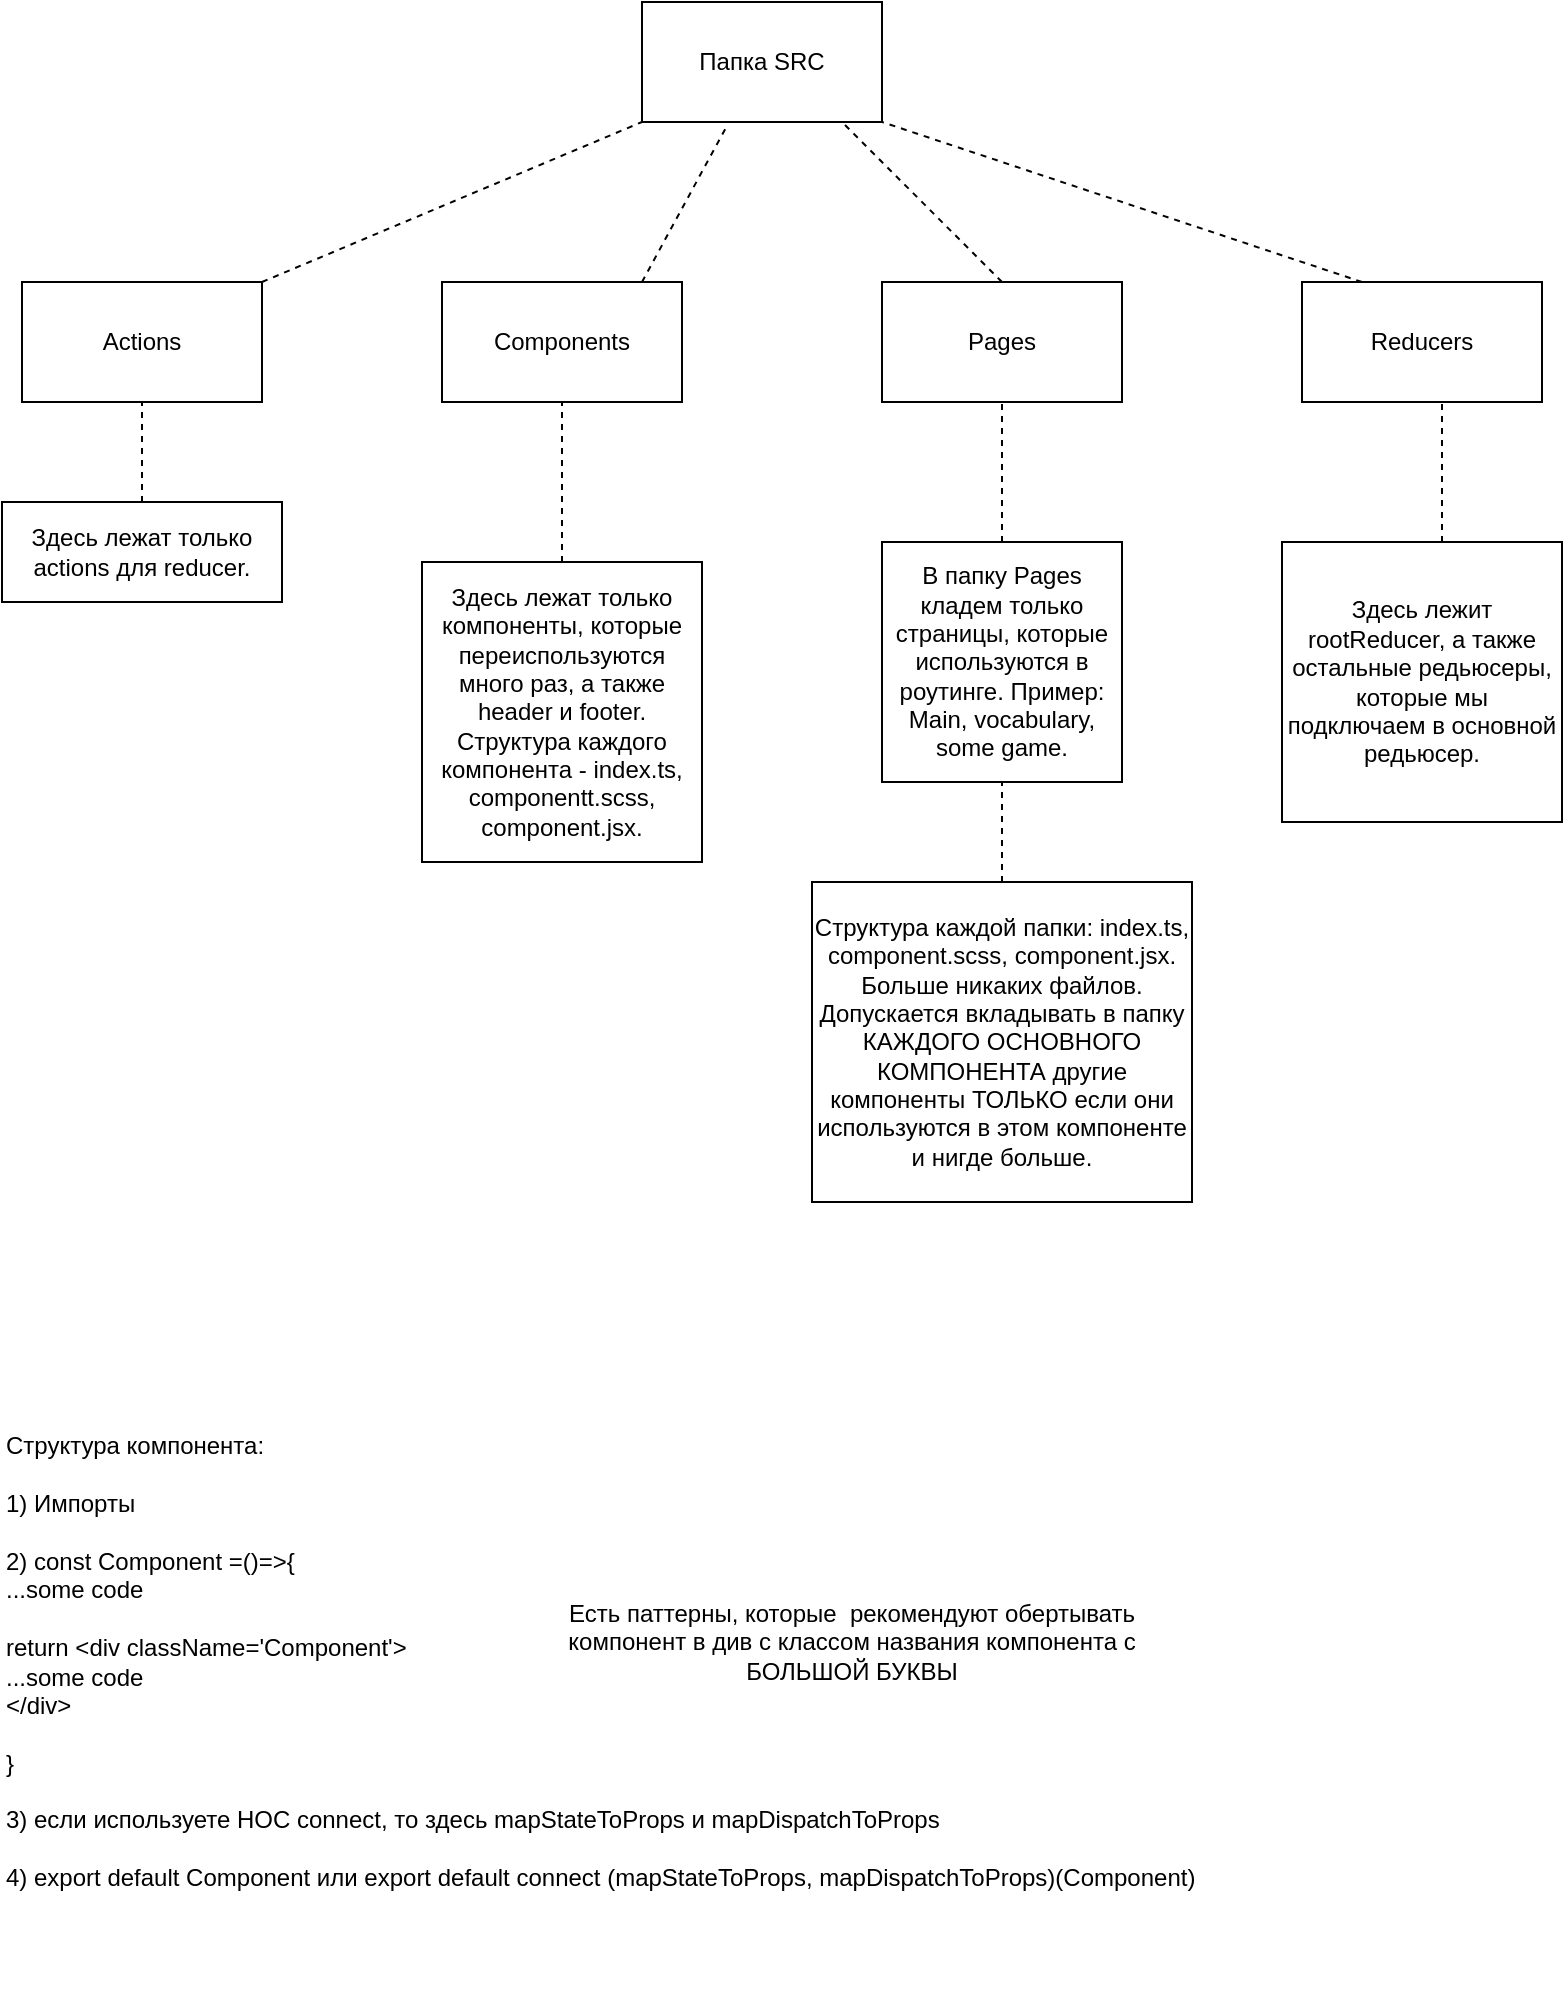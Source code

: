 <mxfile version="14.4.9" type="github">
  <diagram id="Ji3kZqEXvKOx1DbVgN0D" name="Page-1">
    <mxGraphModel dx="1113" dy="606" grid="1" gridSize="10" guides="1" tooltips="1" connect="1" arrows="1" fold="1" page="1" pageScale="1" pageWidth="827" pageHeight="1169" math="0" shadow="0">
      <root>
        <mxCell id="0" />
        <mxCell id="1" parent="0" />
        <mxCell id="-CJGJMhbpOC7MlB_--XY-1" value="Actions" style="rounded=0;whiteSpace=wrap;html=1;" vertex="1" parent="1">
          <mxGeometry x="40" y="260" width="120" height="60" as="geometry" />
        </mxCell>
        <mxCell id="-CJGJMhbpOC7MlB_--XY-2" value="Папка SRC" style="rounded=0;whiteSpace=wrap;html=1;" vertex="1" parent="1">
          <mxGeometry x="350" y="120" width="120" height="60" as="geometry" />
        </mxCell>
        <mxCell id="-CJGJMhbpOC7MlB_--XY-4" value="" style="endArrow=none;dashed=1;html=1;entryX=0;entryY=1;entryDx=0;entryDy=0;" edge="1" parent="1" target="-CJGJMhbpOC7MlB_--XY-2">
          <mxGeometry width="50" height="50" relative="1" as="geometry">
            <mxPoint x="160" y="260" as="sourcePoint" />
            <mxPoint x="210" y="210" as="targetPoint" />
          </mxGeometry>
        </mxCell>
        <mxCell id="-CJGJMhbpOC7MlB_--XY-5" value="Components" style="rounded=0;whiteSpace=wrap;html=1;" vertex="1" parent="1">
          <mxGeometry x="250" y="260" width="120" height="60" as="geometry" />
        </mxCell>
        <mxCell id="-CJGJMhbpOC7MlB_--XY-6" value="Pages" style="rounded=0;whiteSpace=wrap;html=1;" vertex="1" parent="1">
          <mxGeometry x="470" y="260" width="120" height="60" as="geometry" />
        </mxCell>
        <mxCell id="-CJGJMhbpOC7MlB_--XY-7" value="Reducers" style="rounded=0;whiteSpace=wrap;html=1;" vertex="1" parent="1">
          <mxGeometry x="680" y="260" width="120" height="60" as="geometry" />
        </mxCell>
        <mxCell id="-CJGJMhbpOC7MlB_--XY-8" value="" style="endArrow=none;dashed=1;html=1;entryX=0.358;entryY=1.017;entryDx=0;entryDy=0;entryPerimeter=0;" edge="1" parent="1" target="-CJGJMhbpOC7MlB_--XY-2">
          <mxGeometry width="50" height="50" relative="1" as="geometry">
            <mxPoint x="350" y="260" as="sourcePoint" />
            <mxPoint x="400" y="210" as="targetPoint" />
          </mxGeometry>
        </mxCell>
        <mxCell id="-CJGJMhbpOC7MlB_--XY-10" value="" style="endArrow=none;dashed=1;html=1;exitX=0.5;exitY=0;exitDx=0;exitDy=0;" edge="1" parent="1" source="-CJGJMhbpOC7MlB_--XY-6">
          <mxGeometry width="50" height="50" relative="1" as="geometry">
            <mxPoint x="400" y="230" as="sourcePoint" />
            <mxPoint x="450" y="180" as="targetPoint" />
          </mxGeometry>
        </mxCell>
        <mxCell id="-CJGJMhbpOC7MlB_--XY-11" value="" style="endArrow=none;dashed=1;html=1;exitX=0.25;exitY=0;exitDx=0;exitDy=0;" edge="1" parent="1" source="-CJGJMhbpOC7MlB_--XY-7">
          <mxGeometry width="50" height="50" relative="1" as="geometry">
            <mxPoint x="620" y="260" as="sourcePoint" />
            <mxPoint x="470" y="180" as="targetPoint" />
          </mxGeometry>
        </mxCell>
        <mxCell id="-CJGJMhbpOC7MlB_--XY-12" value="" style="endArrow=none;dashed=1;html=1;" edge="1" parent="1">
          <mxGeometry width="50" height="50" relative="1" as="geometry">
            <mxPoint x="530" y="390" as="sourcePoint" />
            <mxPoint x="530" y="320" as="targetPoint" />
          </mxGeometry>
        </mxCell>
        <mxCell id="-CJGJMhbpOC7MlB_--XY-13" value="В папку Pages кладем только страницы, которые используются&amp;nbsp;в роутинге. Пример: Main,&amp;nbsp;vocabulary, some game." style="rounded=0;whiteSpace=wrap;html=1;" vertex="1" parent="1">
          <mxGeometry x="470" y="390" width="120" height="120" as="geometry" />
        </mxCell>
        <mxCell id="-CJGJMhbpOC7MlB_--XY-14" value="" style="endArrow=none;dashed=1;html=1;" edge="1" parent="1">
          <mxGeometry width="50" height="50" relative="1" as="geometry">
            <mxPoint x="530" y="560" as="sourcePoint" />
            <mxPoint x="530" y="510" as="targetPoint" />
          </mxGeometry>
        </mxCell>
        <mxCell id="-CJGJMhbpOC7MlB_--XY-15" value="Структура каждой папки: index.ts, component.scss, component.jsx. Больше никаких файлов. Допускается вкладывать в папку КАЖДОГО ОСНОВНОГО КОМПОНЕНТА другие компоненты ТОЛЬКО если они используются в этом компоненте и нигде больше." style="rounded=0;whiteSpace=wrap;html=1;" vertex="1" parent="1">
          <mxGeometry x="435" y="560" width="190" height="160" as="geometry" />
        </mxCell>
        <mxCell id="-CJGJMhbpOC7MlB_--XY-16" style="edgeStyle=orthogonalEdgeStyle;rounded=0;orthogonalLoop=1;jettySize=auto;html=1;exitX=0.5;exitY=1;exitDx=0;exitDy=0;" edge="1" parent="1" source="-CJGJMhbpOC7MlB_--XY-15" target="-CJGJMhbpOC7MlB_--XY-15">
          <mxGeometry relative="1" as="geometry" />
        </mxCell>
        <mxCell id="-CJGJMhbpOC7MlB_--XY-18" value="" style="endArrow=none;dashed=1;html=1;entryX=0.5;entryY=1;entryDx=0;entryDy=0;" edge="1" parent="1" target="-CJGJMhbpOC7MlB_--XY-5">
          <mxGeometry width="50" height="50" relative="1" as="geometry">
            <mxPoint x="310" y="400" as="sourcePoint" />
            <mxPoint x="450" y="380" as="targetPoint" />
          </mxGeometry>
        </mxCell>
        <mxCell id="-CJGJMhbpOC7MlB_--XY-19" value="Здесь лежат только компоненты, которые переиспользуются много раз, а также header и footer. Структура каждого компонента - index.ts, componentt.scss, component.jsx." style="rounded=0;whiteSpace=wrap;html=1;" vertex="1" parent="1">
          <mxGeometry x="240" y="400" width="140" height="150" as="geometry" />
        </mxCell>
        <mxCell id="-CJGJMhbpOC7MlB_--XY-20" value="" style="endArrow=none;dashed=1;html=1;" edge="1" parent="1">
          <mxGeometry width="50" height="50" relative="1" as="geometry">
            <mxPoint x="100" y="370" as="sourcePoint" />
            <mxPoint x="100" y="320" as="targetPoint" />
          </mxGeometry>
        </mxCell>
        <mxCell id="-CJGJMhbpOC7MlB_--XY-21" value="Здесь лежат только actions для reducer." style="rounded=0;whiteSpace=wrap;html=1;" vertex="1" parent="1">
          <mxGeometry x="30" y="370" width="140" height="50" as="geometry" />
        </mxCell>
        <mxCell id="-CJGJMhbpOC7MlB_--XY-22" value="" style="endArrow=none;dashed=1;html=1;" edge="1" parent="1">
          <mxGeometry width="50" height="50" relative="1" as="geometry">
            <mxPoint x="750" y="390" as="sourcePoint" />
            <mxPoint x="750" y="320" as="targetPoint" />
          </mxGeometry>
        </mxCell>
        <mxCell id="-CJGJMhbpOC7MlB_--XY-23" value="Здесь лежит rootReducer, а также остальные редьюсеры, которые мы подключаем в основной редьюсер." style="rounded=0;whiteSpace=wrap;html=1;" vertex="1" parent="1">
          <mxGeometry x="670" y="390" width="140" height="140" as="geometry" />
        </mxCell>
        <mxCell id="-CJGJMhbpOC7MlB_--XY-24" value="Структура компонента:&lt;br&gt;&lt;br&gt;1) Импорты&lt;br&gt;&lt;br&gt;2) const Component =()=&amp;gt;{&lt;br&gt;...some code&lt;br&gt;&lt;br&gt;return &amp;lt;div className=&#39;Component&#39;&amp;gt;&lt;br&gt;...some code&lt;br&gt;&amp;lt;/div&amp;gt;&lt;br&gt;&lt;br&gt;}&lt;br&gt;&lt;br&gt;3) если используете HOC connect, то здесь mapStateToProps и mapDispatchToProps&lt;br&gt;&lt;br&gt;4) export default Component или export default connect (mapStateToProps, mapDispatchToProps)(Component)" style="text;html=1;strokeColor=none;fillColor=none;align=left;verticalAlign=middle;whiteSpace=wrap;rounded=0;" vertex="1" parent="1">
          <mxGeometry x="30" y="780" width="780" height="340" as="geometry" />
        </mxCell>
        <mxCell id="-CJGJMhbpOC7MlB_--XY-25" value="Есть паттерны, которые &amp;nbsp;рекомендуют обертывать компонент в див с классом названия компонента с БОЛЬШОЙ БУКВЫ" style="text;html=1;strokeColor=none;fillColor=none;align=center;verticalAlign=middle;whiteSpace=wrap;rounded=0;" vertex="1" parent="1">
          <mxGeometry x="290" y="900" width="330" height="80" as="geometry" />
        </mxCell>
      </root>
    </mxGraphModel>
  </diagram>
</mxfile>
